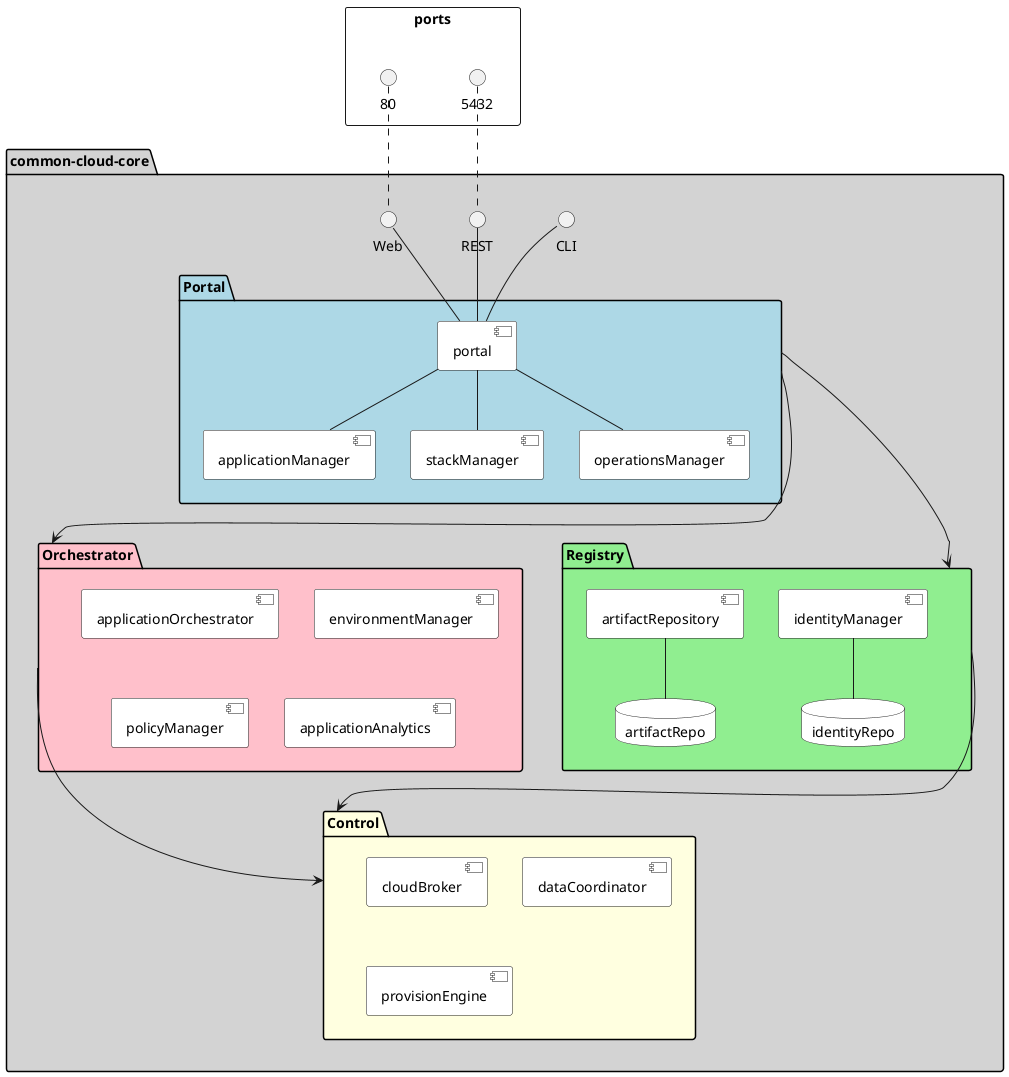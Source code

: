 @startuml


package  common-cloud-core #lightgray {
  interface CLI
  interface Web
  interface REST
  package Portal #lightblue {
    component portal #white
    component applicationManager #white
    component stackManager #white
    component operationsManager #white
  }
  package Orchestrator #pink {
    component applicationOrchestrator #white
    component environmentManager #white
    component policyManager #white
    component applicationAnalytics #white
  }
  package "Registry" #lightgreen {
    component identityManager #white
    component artifactRepository #white
    database "identityRepo" #white
    database "artifactRepo" #white
  }
  package "Control" #lightyellow {
    component cloudBroker #white
    component dataCoordinator #white
    component provisionEngine #white
  }
}

rectangle ports {
    80 .. Web
    5432 .. REST
}

identityManager -- identityRepo
artifactRepository -- artifactRepo

CLI -- portal
Web -- portal
REST -- portal

portal -- applicationManager
portal -- stackManager
portal -- operationsManager

Portal ---> Orchestrator
Portal ---> Registry
Registry ---> Control
Orchestrator ---> Control
@enduml

